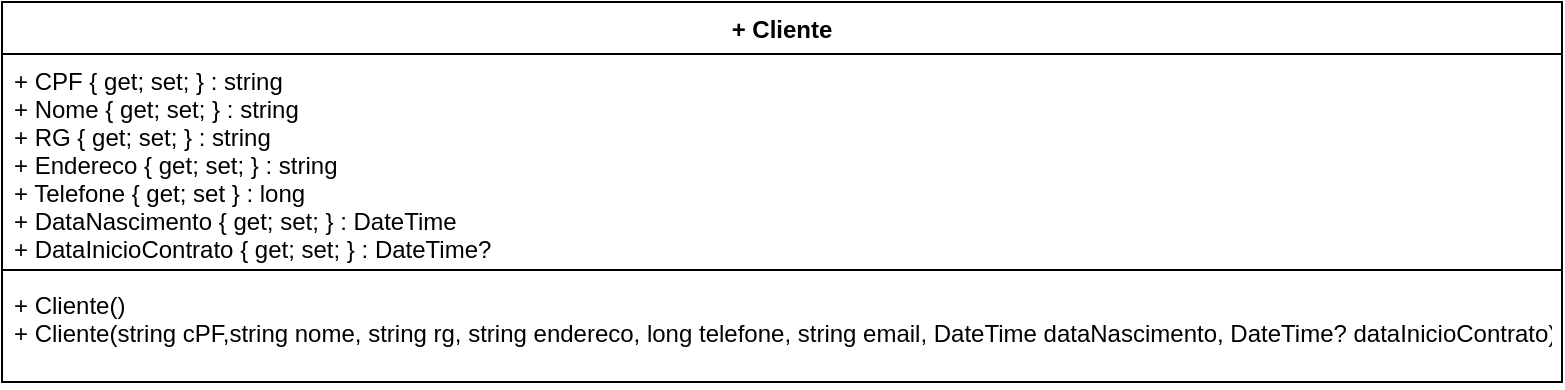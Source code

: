 <mxfile version="12.2.0" type="device" pages="1"><diagram id="aeH4SGEEoyOoiou1zF-Y" name="Page-1"><mxGraphModel dx="984" dy="349" grid="1" gridSize="10" guides="1" tooltips="1" connect="1" arrows="1" fold="1" page="1" pageScale="1" pageWidth="1169" pageHeight="827" math="0" shadow="0"><root><mxCell id="0"/><mxCell id="1" parent="0"/><mxCell id="QVzqmgC1aSP6FY4luHf9-1" value="+ Cliente" style="swimlane;fontStyle=1;align=center;verticalAlign=top;childLayout=stackLayout;horizontal=1;startSize=26;horizontalStack=0;resizeParent=1;resizeParentMax=0;resizeLast=0;collapsible=1;marginBottom=0;" vertex="1" parent="1"><mxGeometry x="320" y="120" width="780" height="190" as="geometry"/></mxCell><mxCell id="QVzqmgC1aSP6FY4luHf9-2" value="+ CPF { get; set; } : string&#10;+ Nome { get; set; } : string&#10;+ RG { get; set; } : string&#10;+ Endereco { get; set; } : string&#10;+ Telefone { get; set } : long&#10;+ DataNascimento { get; set; } : DateTime&#10;+ DataInicioContrato { get; set; } : DateTime?" style="text;strokeColor=none;fillColor=none;align=left;verticalAlign=top;spacingLeft=4;spacingRight=4;overflow=hidden;rotatable=0;points=[[0,0.5],[1,0.5]];portConstraint=eastwest;" vertex="1" parent="QVzqmgC1aSP6FY4luHf9-1"><mxGeometry y="26" width="780" height="104" as="geometry"/></mxCell><mxCell id="QVzqmgC1aSP6FY4luHf9-3" value="" style="line;strokeWidth=1;fillColor=none;align=left;verticalAlign=middle;spacingTop=-1;spacingLeft=3;spacingRight=3;rotatable=0;labelPosition=right;points=[];portConstraint=eastwest;" vertex="1" parent="QVzqmgC1aSP6FY4luHf9-1"><mxGeometry y="130" width="780" height="8" as="geometry"/></mxCell><mxCell id="QVzqmgC1aSP6FY4luHf9-4" value="+ Cliente()&#10;+ Cliente(string cPF,string nome, string rg, string endereco, long telefone, string email, DateTime dataNascimento, DateTime? dataInicioContrato)" style="text;strokeColor=none;fillColor=none;align=left;verticalAlign=top;spacingLeft=4;spacingRight=4;overflow=hidden;rotatable=0;points=[[0,0.5],[1,0.5]];portConstraint=eastwest;" vertex="1" parent="QVzqmgC1aSP6FY4luHf9-1"><mxGeometry y="138" width="780" height="52" as="geometry"/></mxCell></root></mxGraphModel></diagram></mxfile>